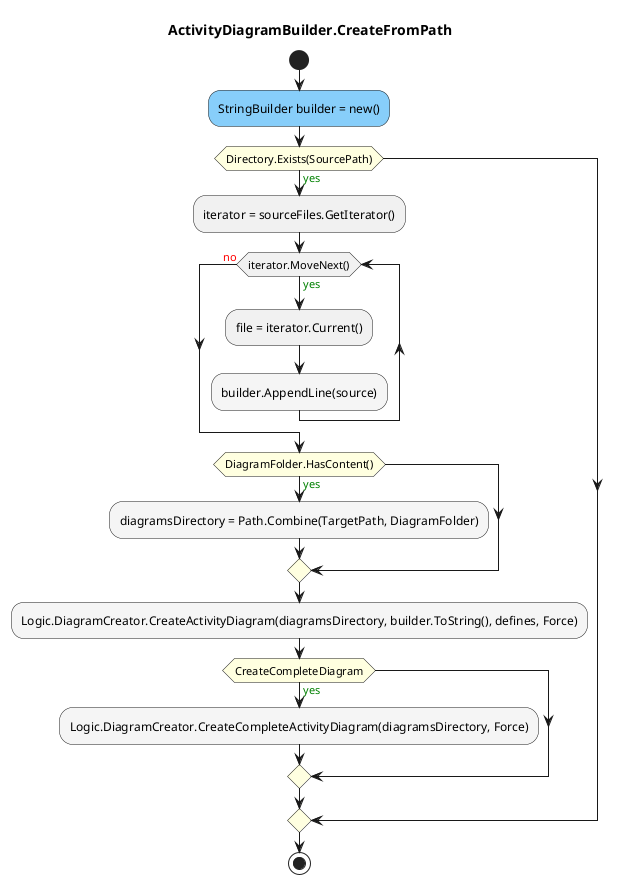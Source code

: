 @startuml ActivityDiagramBuilder.CreateFromPath
title ActivityDiagramBuilder.CreateFromPath
start
#LightSkyBlue:StringBuilder builder = new();
#LightYellow:if (Directory.Exists(SourcePath)) then (<color:green>yes)
  :iterator = sourceFiles.GetIterator();
  while (iterator.MoveNext()) is (<color:green>yes)
    :file = iterator.Current();
        #WhiteSmoke:builder.AppendLine(source);
  endwhile (<color:red>no)
  #LightYellow:if (DiagramFolder.HasContent()) then (<color:green>yes)
    #WhiteSmoke:diagramsDirectory = Path.Combine(TargetPath, DiagramFolder);
  endif
  #WhiteSmoke:Logic.DiagramCreator.CreateActivityDiagram(diagramsDirectory, builder.ToString(), defines, Force);
  #LightYellow:if (CreateCompleteDiagram) then (<color:green>yes)
    #WhiteSmoke:Logic.DiagramCreator.CreateCompleteActivityDiagram(diagramsDirectory, Force);
  endif
endif
stop
@enduml
